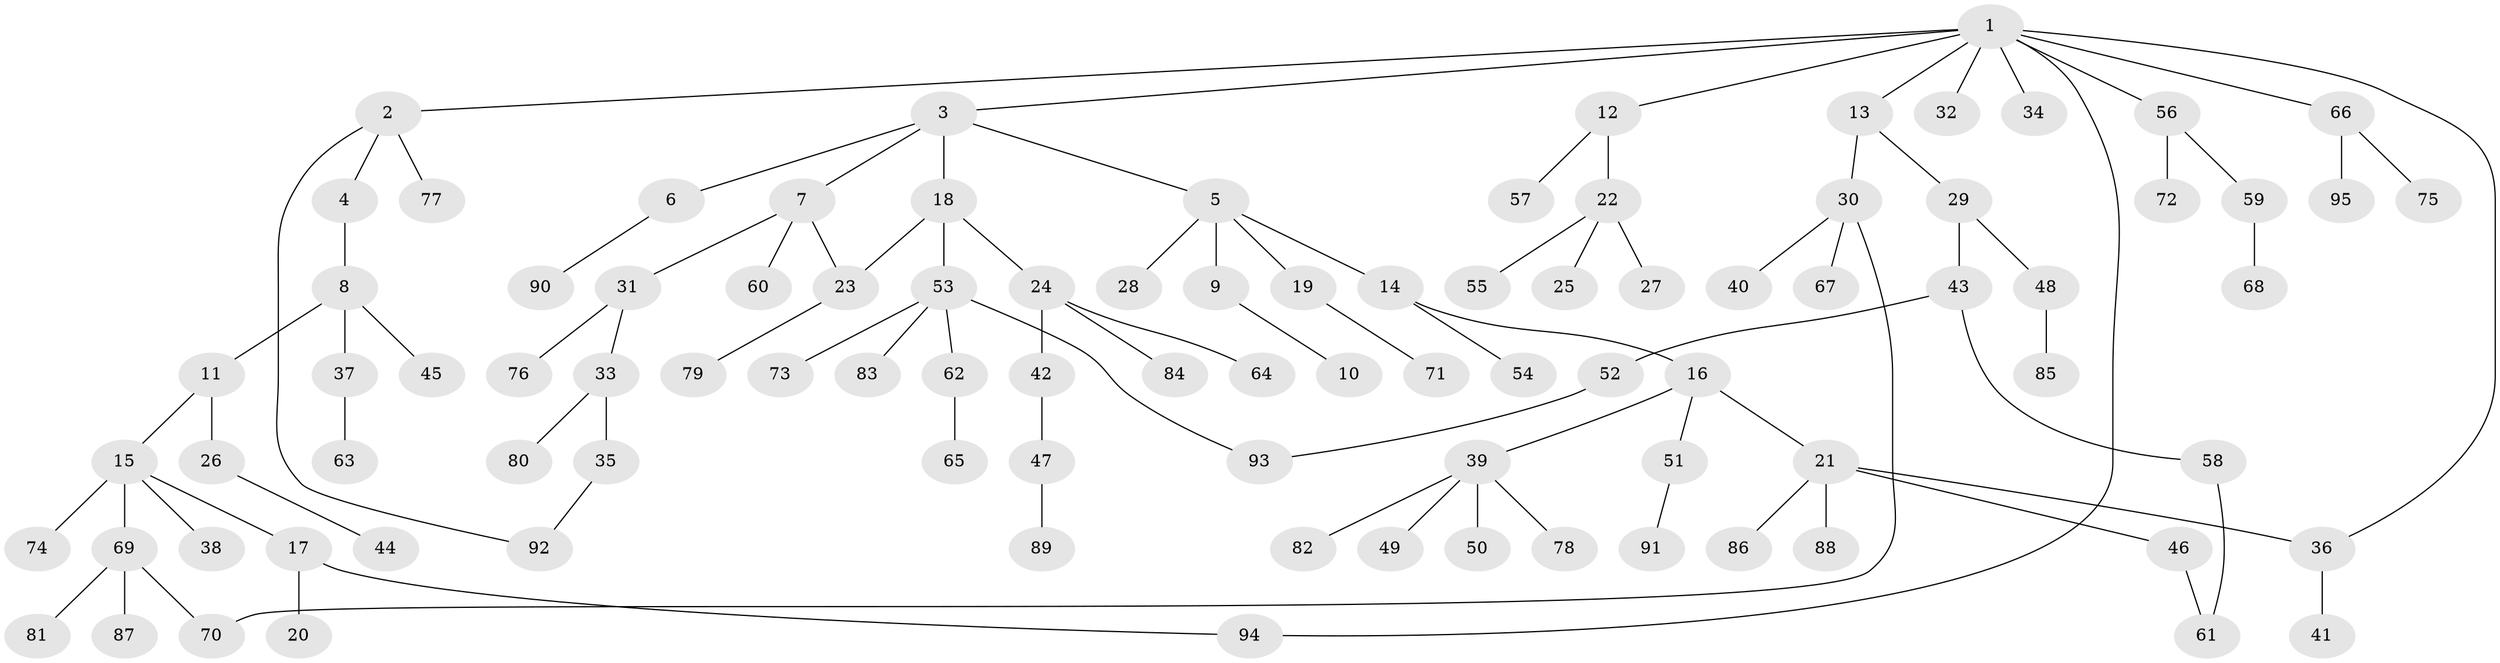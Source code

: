 // coarse degree distribution, {1: 0.39655172413793105, 3: 0.15517241379310345, 4: 0.1206896551724138, 7: 0.017241379310344827, 9: 0.017241379310344827, 2: 0.29310344827586204}
// Generated by graph-tools (version 1.1) at 2025/36/03/04/25 23:36:02]
// undirected, 95 vertices, 101 edges
graph export_dot {
  node [color=gray90,style=filled];
  1;
  2;
  3;
  4;
  5;
  6;
  7;
  8;
  9;
  10;
  11;
  12;
  13;
  14;
  15;
  16;
  17;
  18;
  19;
  20;
  21;
  22;
  23;
  24;
  25;
  26;
  27;
  28;
  29;
  30;
  31;
  32;
  33;
  34;
  35;
  36;
  37;
  38;
  39;
  40;
  41;
  42;
  43;
  44;
  45;
  46;
  47;
  48;
  49;
  50;
  51;
  52;
  53;
  54;
  55;
  56;
  57;
  58;
  59;
  60;
  61;
  62;
  63;
  64;
  65;
  66;
  67;
  68;
  69;
  70;
  71;
  72;
  73;
  74;
  75;
  76;
  77;
  78;
  79;
  80;
  81;
  82;
  83;
  84;
  85;
  86;
  87;
  88;
  89;
  90;
  91;
  92;
  93;
  94;
  95;
  1 -- 2;
  1 -- 3;
  1 -- 12;
  1 -- 13;
  1 -- 32;
  1 -- 34;
  1 -- 36;
  1 -- 56;
  1 -- 66;
  1 -- 94;
  2 -- 4;
  2 -- 77;
  2 -- 92;
  3 -- 5;
  3 -- 6;
  3 -- 7;
  3 -- 18;
  4 -- 8;
  5 -- 9;
  5 -- 14;
  5 -- 19;
  5 -- 28;
  6 -- 90;
  7 -- 23;
  7 -- 31;
  7 -- 60;
  8 -- 11;
  8 -- 37;
  8 -- 45;
  9 -- 10;
  11 -- 15;
  11 -- 26;
  12 -- 22;
  12 -- 57;
  13 -- 29;
  13 -- 30;
  14 -- 16;
  14 -- 54;
  15 -- 17;
  15 -- 38;
  15 -- 69;
  15 -- 74;
  16 -- 21;
  16 -- 39;
  16 -- 51;
  17 -- 20;
  17 -- 94;
  18 -- 24;
  18 -- 53;
  18 -- 23;
  19 -- 71;
  21 -- 46;
  21 -- 86;
  21 -- 88;
  21 -- 36;
  22 -- 25;
  22 -- 27;
  22 -- 55;
  23 -- 79;
  24 -- 42;
  24 -- 64;
  24 -- 84;
  26 -- 44;
  29 -- 43;
  29 -- 48;
  30 -- 40;
  30 -- 67;
  30 -- 70;
  31 -- 33;
  31 -- 76;
  33 -- 35;
  33 -- 80;
  35 -- 92;
  36 -- 41;
  37 -- 63;
  39 -- 49;
  39 -- 50;
  39 -- 78;
  39 -- 82;
  42 -- 47;
  43 -- 52;
  43 -- 58;
  46 -- 61;
  47 -- 89;
  48 -- 85;
  51 -- 91;
  52 -- 93;
  53 -- 62;
  53 -- 73;
  53 -- 83;
  53 -- 93;
  56 -- 59;
  56 -- 72;
  58 -- 61;
  59 -- 68;
  62 -- 65;
  66 -- 75;
  66 -- 95;
  69 -- 81;
  69 -- 87;
  69 -- 70;
}
